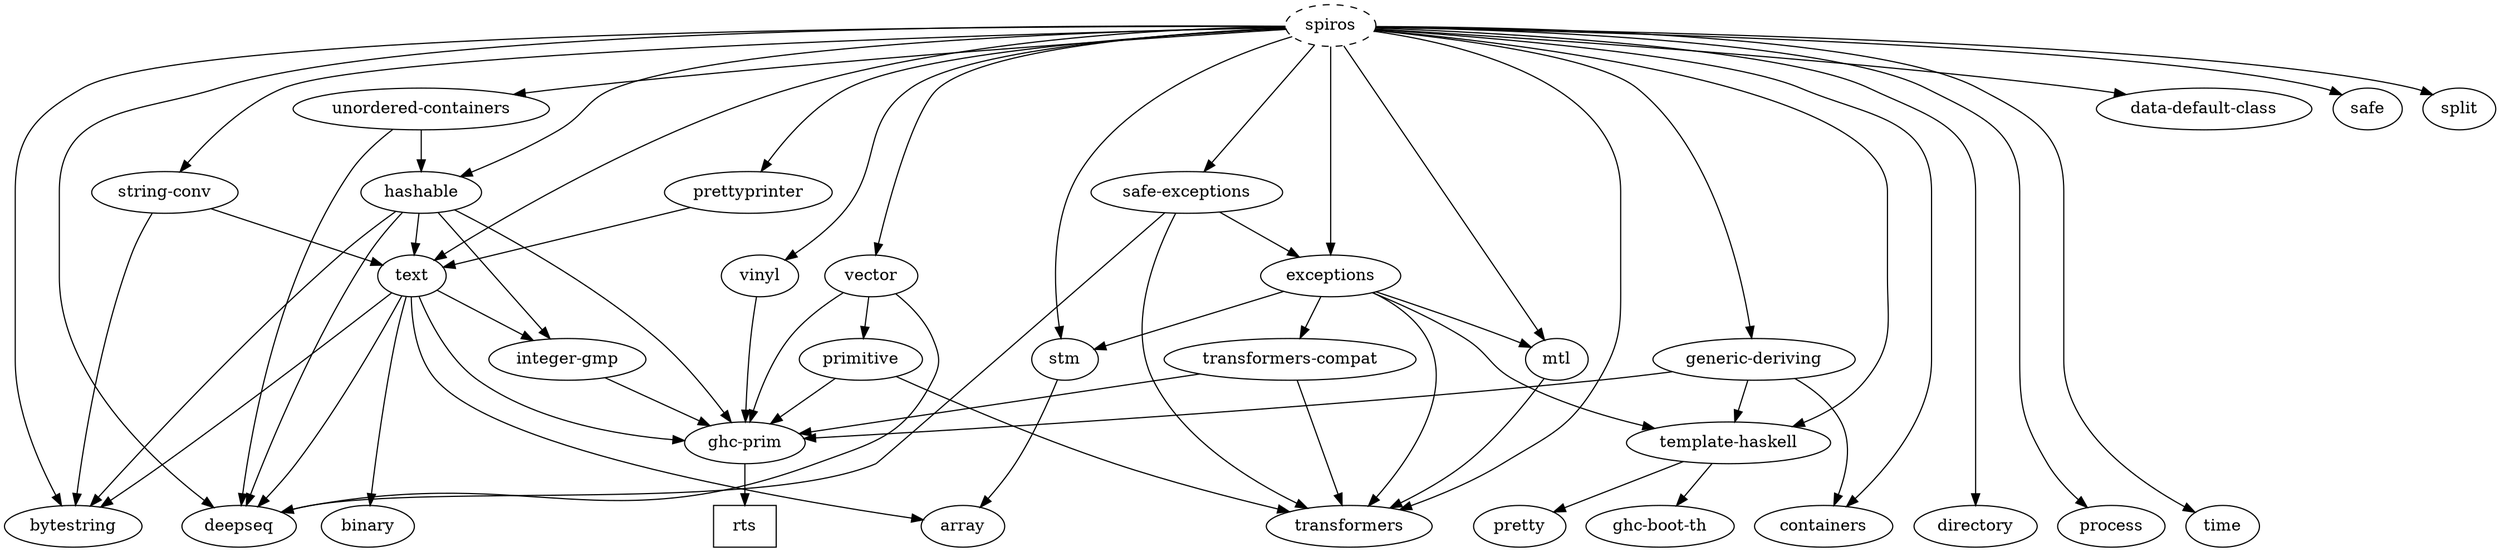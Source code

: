 strict digraph deps {
"spiros" [style=dashed];
{rank=max; "array"; };
{rank=max; "binary"; };
{rank=max; "bytestring"; };
{rank=max; "containers"; };
{rank=max; "deepseq"; };
{rank=max; "directory"; };
{rank=max; "ghc-boot-th"; };
{rank=max; "pretty"; };
{rank=max; "process"; };
{rank=max; "rts" [shape=box]; };
{rank=max; "time"; };
{rank=max; "transformers"; };
"exceptions" -> "mtl";
"exceptions" -> "stm";
"exceptions" -> "template-haskell";
"exceptions" -> "transformers";
"exceptions" -> "transformers-compat";
"generic-deriving" -> "containers";
"generic-deriving" -> "ghc-prim";
"generic-deriving" -> "template-haskell";
"ghc-prim" -> "rts";
"hashable" -> "bytestring";
"hashable" -> "deepseq";
"hashable" -> "ghc-prim";
"hashable" -> "integer-gmp";
"hashable" -> "text";
"integer-gmp" -> "ghc-prim";
"mtl" -> "transformers";
"prettyprinter" -> "text";
"primitive" -> "ghc-prim";
"primitive" -> "transformers";
"safe-exceptions" -> "deepseq";
"safe-exceptions" -> "exceptions";
"safe-exceptions" -> "transformers";
"spiros" -> "bytestring";
"spiros" -> "containers";
"spiros" -> "data-default-class";
"spiros" -> "deepseq";
"spiros" -> "directory";
"spiros" -> "exceptions";
"spiros" -> "generic-deriving";
"spiros" -> "hashable";
"spiros" -> "mtl";
"spiros" -> "prettyprinter";
"spiros" -> "process";
"spiros" -> "safe";
"spiros" -> "safe-exceptions";
"spiros" -> "split";
"spiros" -> "stm";
"spiros" -> "string-conv";
"spiros" -> "template-haskell";
"spiros" -> "text";
"spiros" -> "time";
"spiros" -> "transformers";
"spiros" -> "unordered-containers";
"spiros" -> "vector";
"spiros" -> "vinyl";
"stm" -> "array";
"string-conv" -> "bytestring";
"string-conv" -> "text";
"template-haskell" -> "ghc-boot-th";
"template-haskell" -> "pretty";
"text" -> "array";
"text" -> "binary";
"text" -> "bytestring";
"text" -> "deepseq";
"text" -> "ghc-prim";
"text" -> "integer-gmp";
"transformers-compat" -> "ghc-prim";
"transformers-compat" -> "transformers";
"unordered-containers" -> "deepseq";
"unordered-containers" -> "hashable";
"vector" -> "deepseq";
"vector" -> "ghc-prim";
"vector" -> "primitive";
"vinyl" -> "ghc-prim";
}
